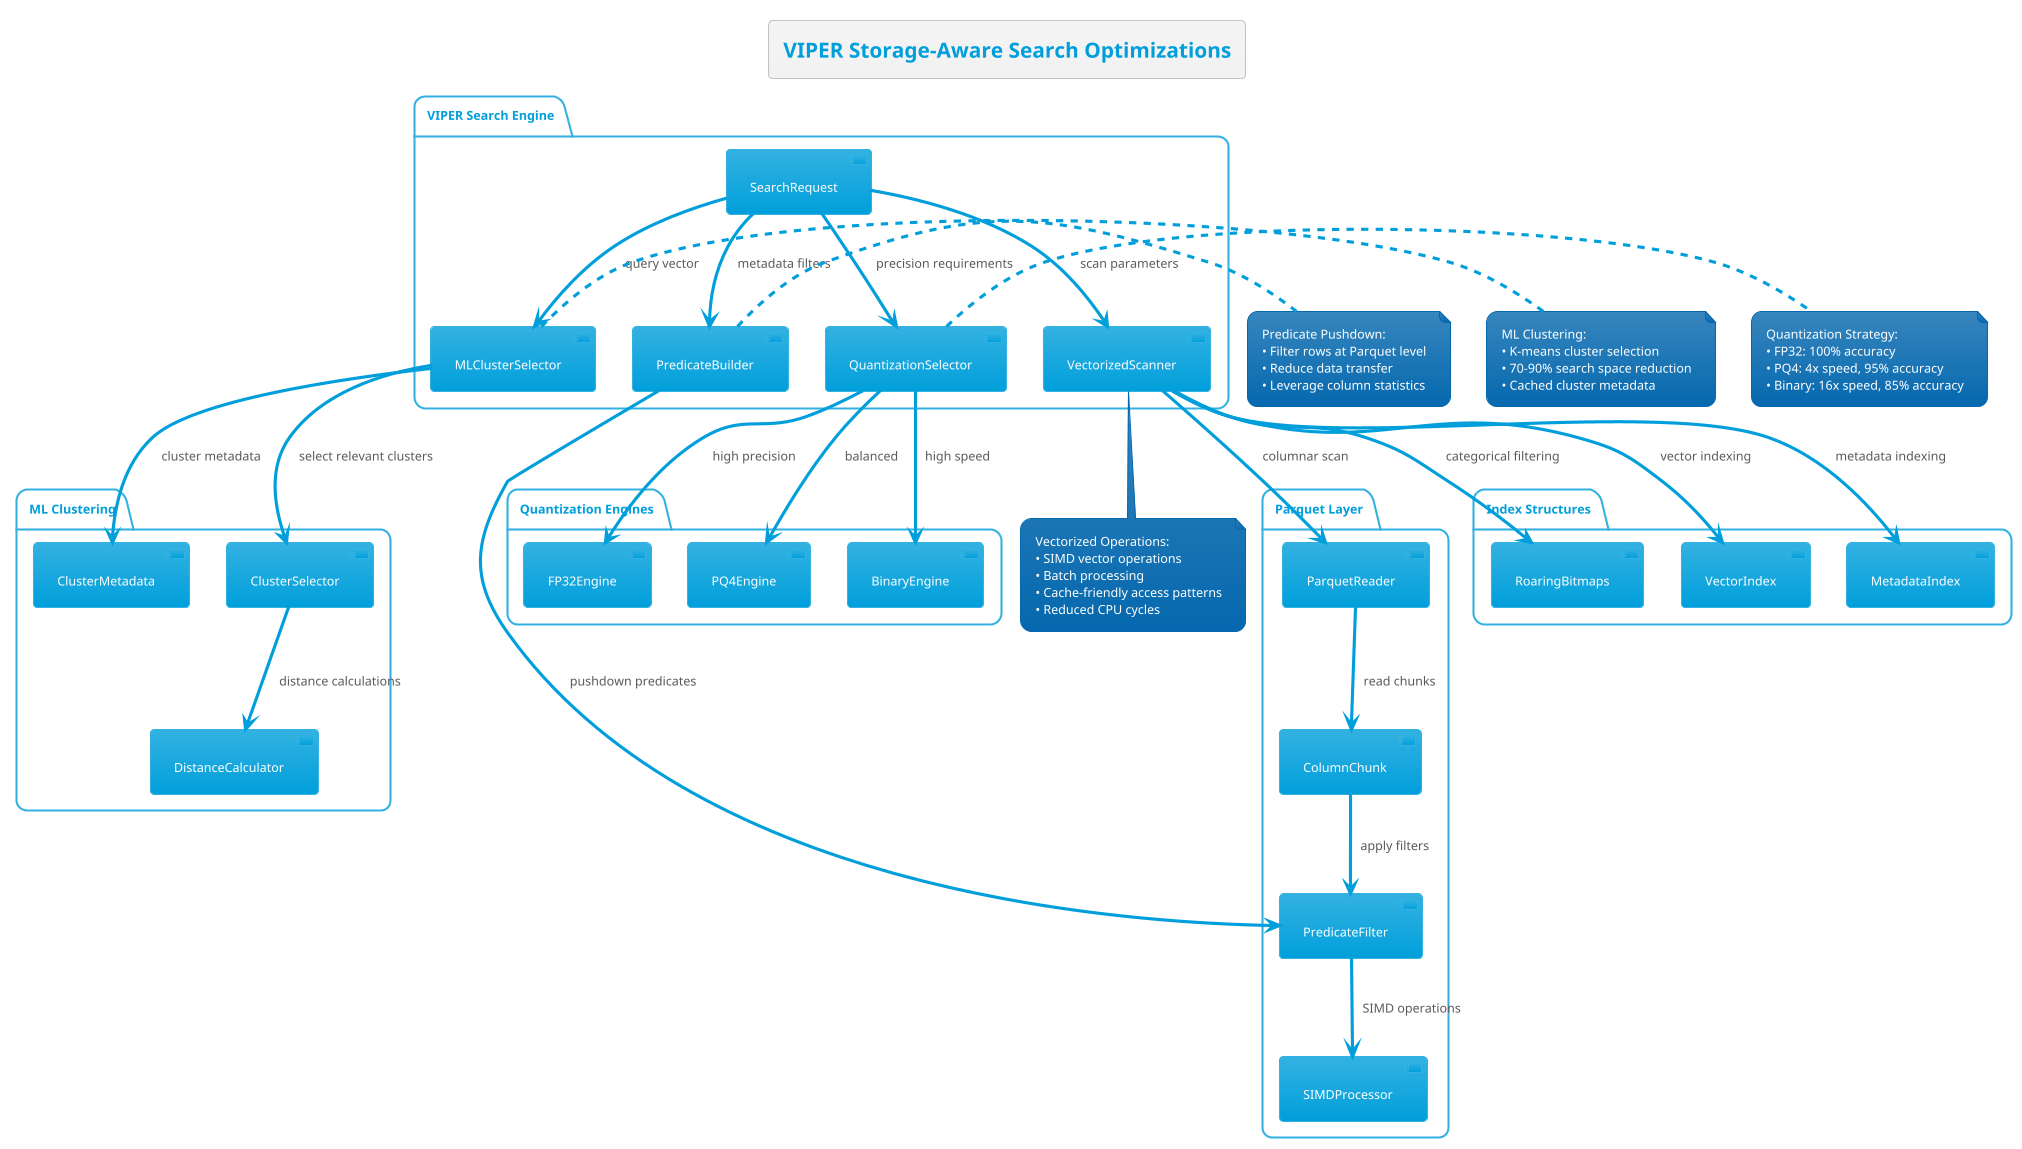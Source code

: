 @startuml viper-search-optimization
!theme bluegray
title VIPER Storage-Aware Search Optimizations

package "VIPER Search Engine" {
  [SearchRequest] as SR
  [PredicateBuilder] as PB
  [MLClusterSelector] as MCS
  [QuantizationSelector] as QS
  [VectorizedScanner] as VS
}

package "Parquet Layer" {
  [ParquetReader] as PR
  [ColumnChunk] as CC
  [PredicateFilter] as PF
  [SIMDProcessor] as SP
}

package "ML Clustering" {
  [ClusterMetadata] as CM
  [ClusterSelector] as CS
  [DistanceCalculator] as DC
}

package "Quantization Engines" {
  [FP32Engine] as FP32
  [PQ4Engine] as PQ4
  [BinaryEngine] as BE
}

package "Index Structures" {
  [RoaringBitmaps] as RB
  [VectorIndex] as VI
  [MetadataIndex] as MI
}

' Search flow
SR --> PB : metadata filters
PB --> PF : pushdown predicates

SR --> MCS : query vector
MCS --> CM : cluster metadata
MCS --> CS : select relevant clusters
CS --> DC : distance calculations

SR --> QS : precision requirements
QS --> FP32 : high precision
QS --> PQ4 : balanced
QS --> BE : high speed

SR --> VS : scan parameters
VS --> PR : columnar scan
PR --> CC : read chunks
CC --> PF : apply filters
PF --> SP : SIMD operations

' Index integration
VS --> RB : categorical filtering
VS --> VI : vector indexing
VS --> MI : metadata indexing

note right of PB
  Predicate Pushdown:
  • Filter rows at Parquet level
  • Reduce data transfer
  • Leverage column statistics
end note

note right of MCS
  ML Clustering:
  • K-means cluster selection
  • 70-90% search space reduction
  • Cached cluster metadata
end note

note right of QS
  Quantization Strategy:
  • FP32: 100% accuracy
  • PQ4: 4x speed, 95% accuracy
  • Binary: 16x speed, 85% accuracy
end note

note bottom of VS
  Vectorized Operations:
  • SIMD vector operations
  • Batch processing
  • Cache-friendly access patterns
  • Reduced CPU cycles
end note

@enduml